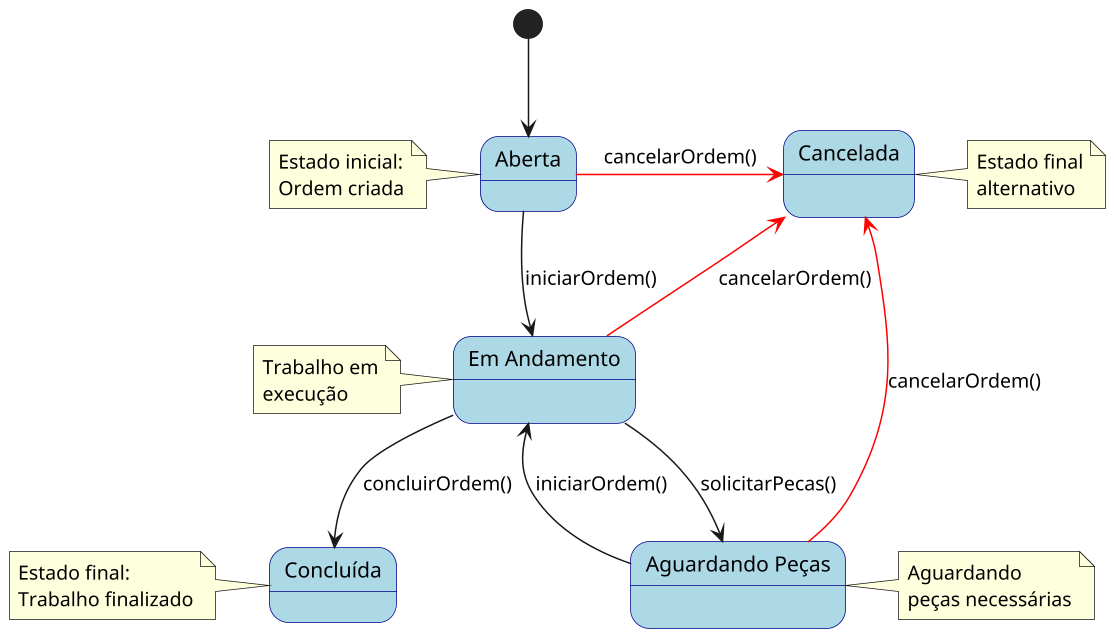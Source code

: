 @startuml
scale 1.5
skinparam StateAttributeIconSize 0

' Define estados
[*] --> Aberta

state "Aberta" as Aberta
state "Em Andamento" as EmAndamento
state "Aguardando Peças" as AguardandoPecas
state "Concluída" as Concluida
state "Cancelada" as Cancelada

' Posicionamento dos estados
EmAndamento :
AguardandoPecas :
Cancelada :

' Transições principais
Aberta -down-> EmAndamento : iniciarOrdem()
EmAndamento -down-> Concluida : concluirOrdem()

' Transição para aguardando peças
EmAndamento -right-> AguardandoPecas : solicitarPecas()
AguardandoPecas --> EmAndamento : iniciarOrdem()

' Transições de cancelamento
Aberta -[#red]right-> Cancelada : cancelarOrdem()
EmAndamento -[#red]up-> Cancelada : cancelarOrdem()
AguardandoPecas -[#red]right-> Cancelada : cancelarOrdem()

' Notas explicativas
note left of Aberta
  Estado inicial:
  Ordem criada
end note

note left of EmAndamento
  Trabalho em
  execução
end note

note right of AguardandoPecas
  Aguardando
  peças necessárias
end note

note left of Concluida
  Estado final:
  Trabalho finalizado
end note

note right of Cancelada
  Estado final
  alternativo
end note

' Formatação
skinparam state {
  BackgroundColor LightBlue
  BorderColor DarkBlue
  FontSize 14
}

' Ajuste do layout
skinparam {
  ArrowColor DarkBlue
  ArrowThickness 2
}

@enduml
